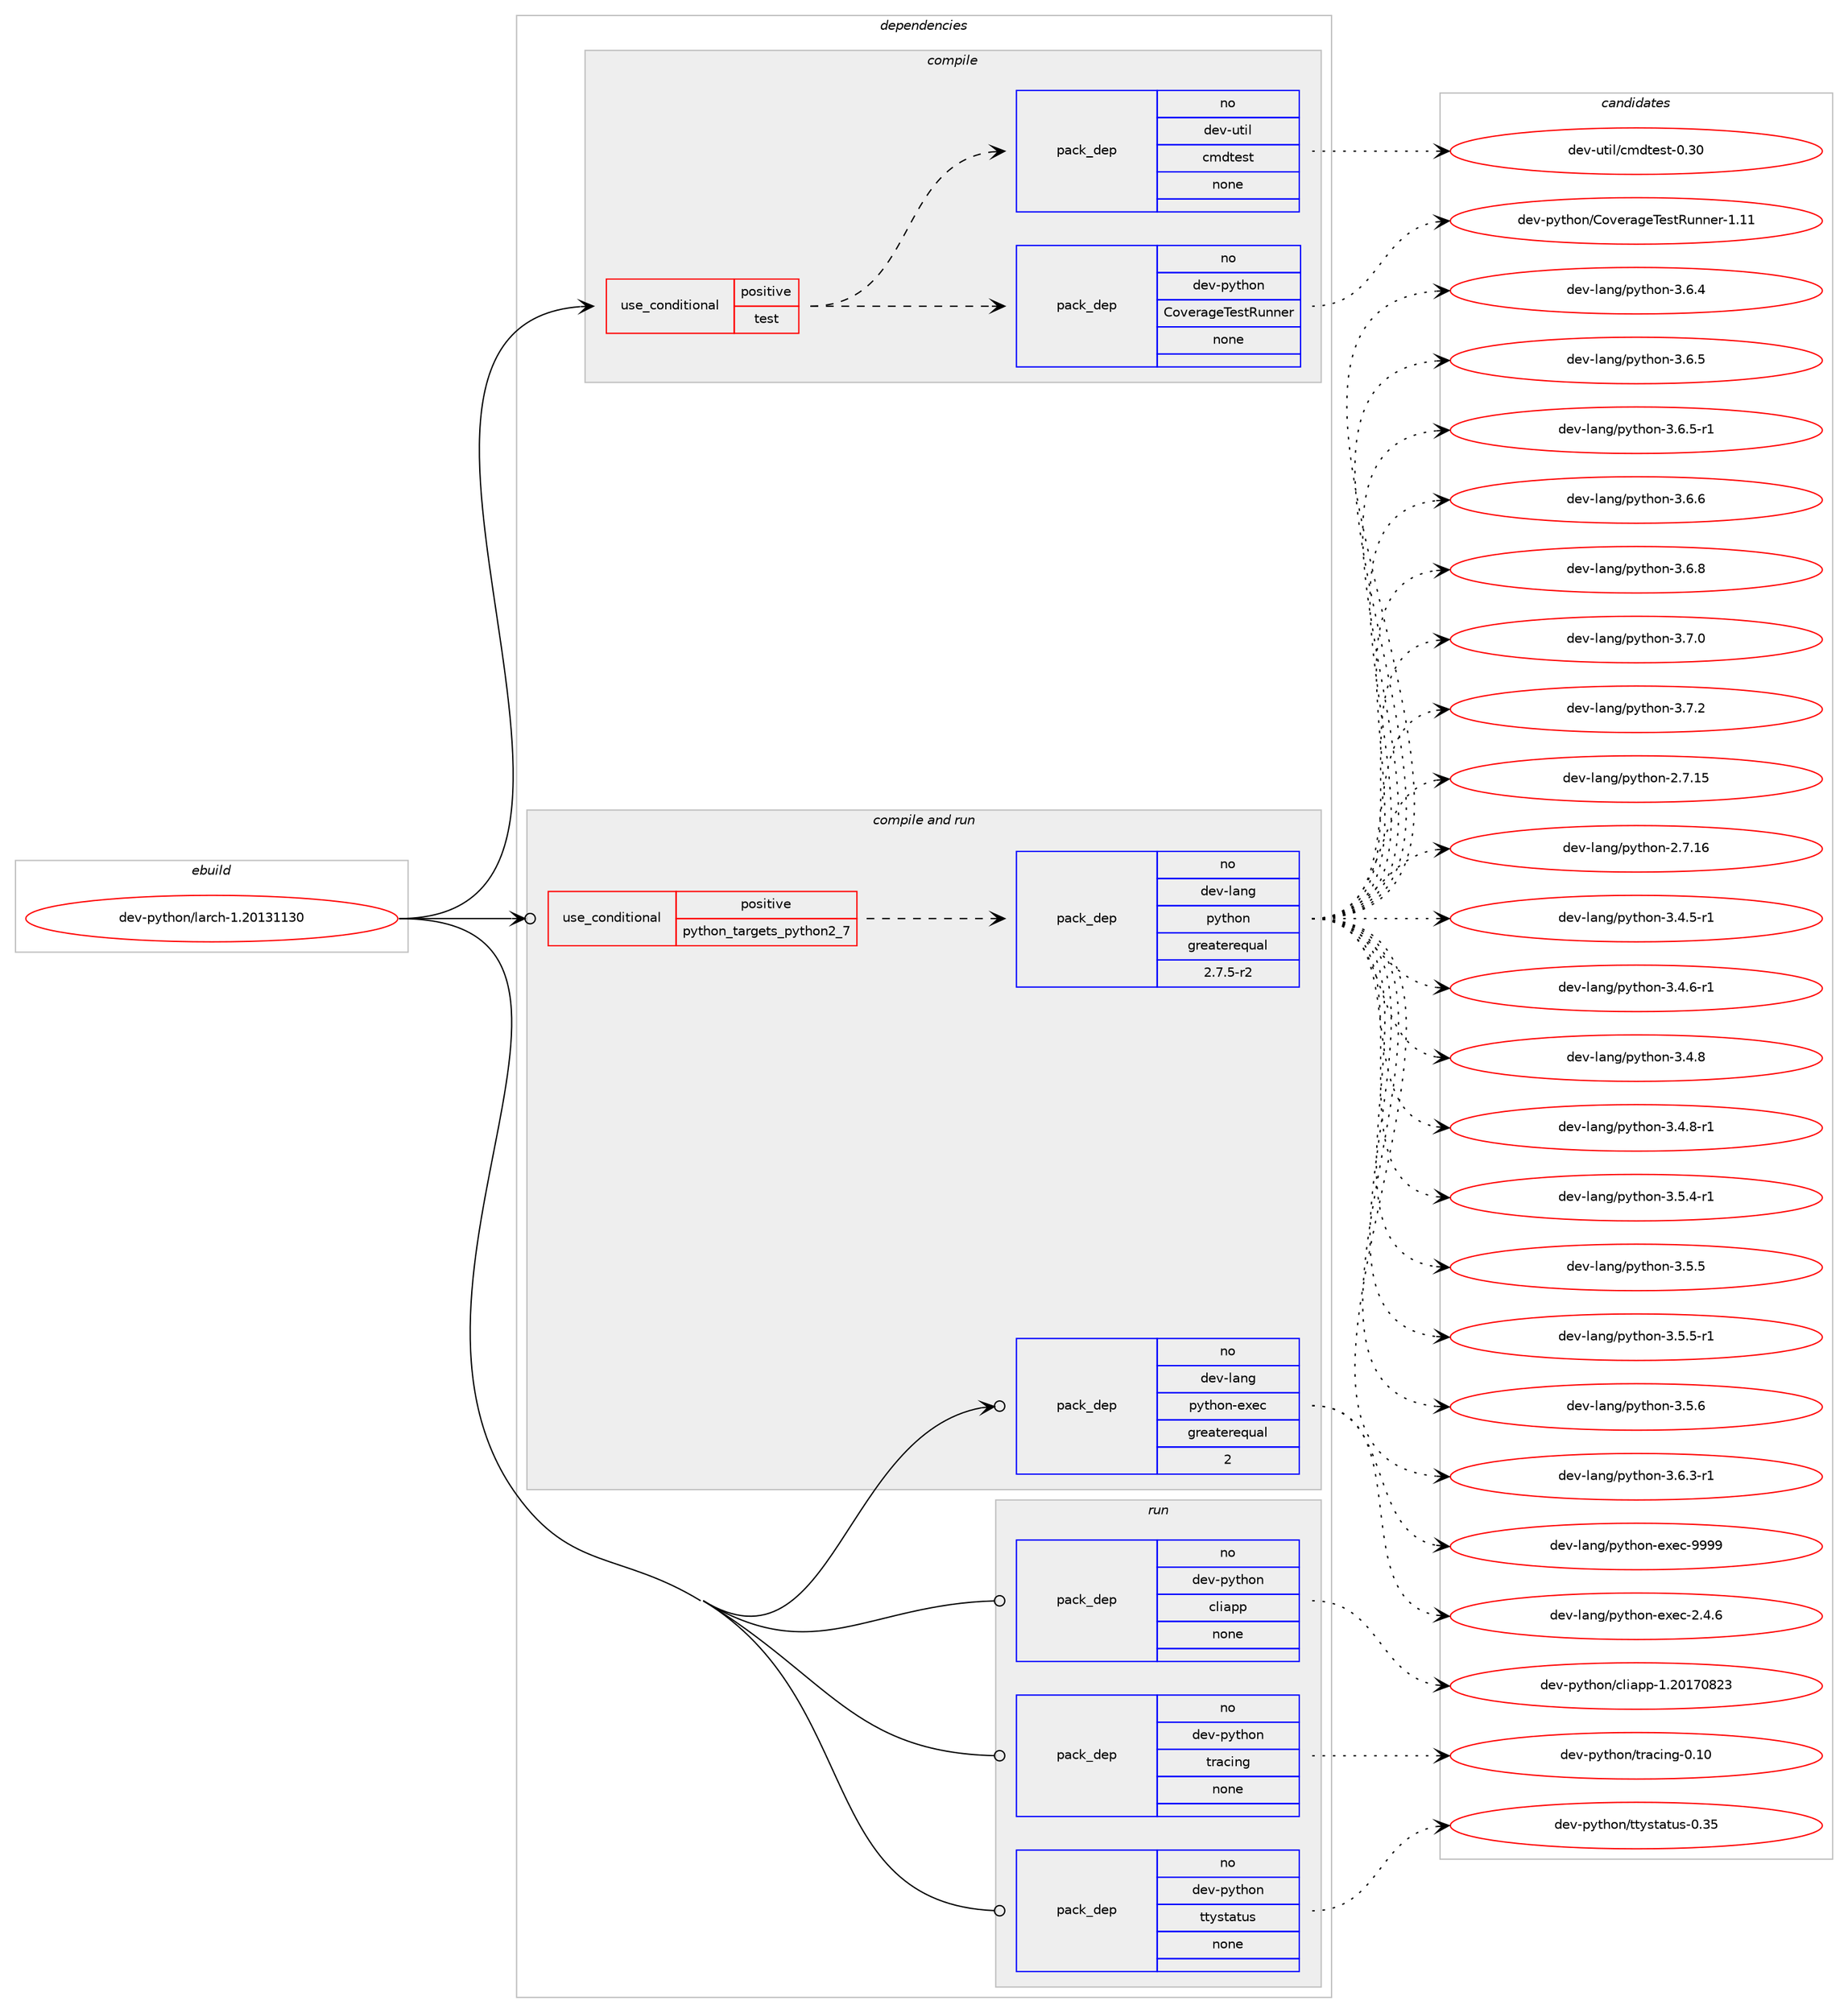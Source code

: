 digraph prolog {

# *************
# Graph options
# *************

newrank=true;
concentrate=true;
compound=true;
graph [rankdir=LR,fontname=Helvetica,fontsize=10,ranksep=1.5];#, ranksep=2.5, nodesep=0.2];
edge  [arrowhead=vee];
node  [fontname=Helvetica,fontsize=10];

# **********
# The ebuild
# **********

subgraph cluster_leftcol {
color=gray;
rank=same;
label=<<i>ebuild</i>>;
id [label="dev-python/larch-1.20131130", color=red, width=4, href="../dev-python/larch-1.20131130.svg"];
}

# ****************
# The dependencies
# ****************

subgraph cluster_midcol {
color=gray;
label=<<i>dependencies</i>>;
subgraph cluster_compile {
fillcolor="#eeeeee";
style=filled;
label=<<i>compile</i>>;
subgraph cond376725 {
dependency1416662 [label=<<TABLE BORDER="0" CELLBORDER="1" CELLSPACING="0" CELLPADDING="4"><TR><TD ROWSPAN="3" CELLPADDING="10">use_conditional</TD></TR><TR><TD>positive</TD></TR><TR><TD>test</TD></TR></TABLE>>, shape=none, color=red];
subgraph pack1016664 {
dependency1416663 [label=<<TABLE BORDER="0" CELLBORDER="1" CELLSPACING="0" CELLPADDING="4" WIDTH="220"><TR><TD ROWSPAN="6" CELLPADDING="30">pack_dep</TD></TR><TR><TD WIDTH="110">no</TD></TR><TR><TD>dev-python</TD></TR><TR><TD>CoverageTestRunner</TD></TR><TR><TD>none</TD></TR><TR><TD></TD></TR></TABLE>>, shape=none, color=blue];
}
dependency1416662:e -> dependency1416663:w [weight=20,style="dashed",arrowhead="vee"];
subgraph pack1016665 {
dependency1416664 [label=<<TABLE BORDER="0" CELLBORDER="1" CELLSPACING="0" CELLPADDING="4" WIDTH="220"><TR><TD ROWSPAN="6" CELLPADDING="30">pack_dep</TD></TR><TR><TD WIDTH="110">no</TD></TR><TR><TD>dev-util</TD></TR><TR><TD>cmdtest</TD></TR><TR><TD>none</TD></TR><TR><TD></TD></TR></TABLE>>, shape=none, color=blue];
}
dependency1416662:e -> dependency1416664:w [weight=20,style="dashed",arrowhead="vee"];
}
id:e -> dependency1416662:w [weight=20,style="solid",arrowhead="vee"];
}
subgraph cluster_compileandrun {
fillcolor="#eeeeee";
style=filled;
label=<<i>compile and run</i>>;
subgraph cond376726 {
dependency1416665 [label=<<TABLE BORDER="0" CELLBORDER="1" CELLSPACING="0" CELLPADDING="4"><TR><TD ROWSPAN="3" CELLPADDING="10">use_conditional</TD></TR><TR><TD>positive</TD></TR><TR><TD>python_targets_python2_7</TD></TR></TABLE>>, shape=none, color=red];
subgraph pack1016666 {
dependency1416666 [label=<<TABLE BORDER="0" CELLBORDER="1" CELLSPACING="0" CELLPADDING="4" WIDTH="220"><TR><TD ROWSPAN="6" CELLPADDING="30">pack_dep</TD></TR><TR><TD WIDTH="110">no</TD></TR><TR><TD>dev-lang</TD></TR><TR><TD>python</TD></TR><TR><TD>greaterequal</TD></TR><TR><TD>2.7.5-r2</TD></TR></TABLE>>, shape=none, color=blue];
}
dependency1416665:e -> dependency1416666:w [weight=20,style="dashed",arrowhead="vee"];
}
id:e -> dependency1416665:w [weight=20,style="solid",arrowhead="odotvee"];
subgraph pack1016667 {
dependency1416667 [label=<<TABLE BORDER="0" CELLBORDER="1" CELLSPACING="0" CELLPADDING="4" WIDTH="220"><TR><TD ROWSPAN="6" CELLPADDING="30">pack_dep</TD></TR><TR><TD WIDTH="110">no</TD></TR><TR><TD>dev-lang</TD></TR><TR><TD>python-exec</TD></TR><TR><TD>greaterequal</TD></TR><TR><TD>2</TD></TR></TABLE>>, shape=none, color=blue];
}
id:e -> dependency1416667:w [weight=20,style="solid",arrowhead="odotvee"];
}
subgraph cluster_run {
fillcolor="#eeeeee";
style=filled;
label=<<i>run</i>>;
subgraph pack1016668 {
dependency1416668 [label=<<TABLE BORDER="0" CELLBORDER="1" CELLSPACING="0" CELLPADDING="4" WIDTH="220"><TR><TD ROWSPAN="6" CELLPADDING="30">pack_dep</TD></TR><TR><TD WIDTH="110">no</TD></TR><TR><TD>dev-python</TD></TR><TR><TD>cliapp</TD></TR><TR><TD>none</TD></TR><TR><TD></TD></TR></TABLE>>, shape=none, color=blue];
}
id:e -> dependency1416668:w [weight=20,style="solid",arrowhead="odot"];
subgraph pack1016669 {
dependency1416669 [label=<<TABLE BORDER="0" CELLBORDER="1" CELLSPACING="0" CELLPADDING="4" WIDTH="220"><TR><TD ROWSPAN="6" CELLPADDING="30">pack_dep</TD></TR><TR><TD WIDTH="110">no</TD></TR><TR><TD>dev-python</TD></TR><TR><TD>tracing</TD></TR><TR><TD>none</TD></TR><TR><TD></TD></TR></TABLE>>, shape=none, color=blue];
}
id:e -> dependency1416669:w [weight=20,style="solid",arrowhead="odot"];
subgraph pack1016670 {
dependency1416670 [label=<<TABLE BORDER="0" CELLBORDER="1" CELLSPACING="0" CELLPADDING="4" WIDTH="220"><TR><TD ROWSPAN="6" CELLPADDING="30">pack_dep</TD></TR><TR><TD WIDTH="110">no</TD></TR><TR><TD>dev-python</TD></TR><TR><TD>ttystatus</TD></TR><TR><TD>none</TD></TR><TR><TD></TD></TR></TABLE>>, shape=none, color=blue];
}
id:e -> dependency1416670:w [weight=20,style="solid",arrowhead="odot"];
}
}

# **************
# The candidates
# **************

subgraph cluster_choices {
rank=same;
color=gray;
label=<<i>candidates</i>>;

subgraph choice1016664 {
color=black;
nodesep=1;
choice1001011184511212111610411111047671111181011149710310184101115116821171101101011144549464949 [label="dev-python/CoverageTestRunner-1.11", color=red, width=4,href="../dev-python/CoverageTestRunner-1.11.svg"];
dependency1416663:e -> choice1001011184511212111610411111047671111181011149710310184101115116821171101101011144549464949:w [style=dotted,weight="100"];
}
subgraph choice1016665 {
color=black;
nodesep=1;
choice1001011184511711610510847991091001161011151164548465148 [label="dev-util/cmdtest-0.30", color=red, width=4,href="../dev-util/cmdtest-0.30.svg"];
dependency1416664:e -> choice1001011184511711610510847991091001161011151164548465148:w [style=dotted,weight="100"];
}
subgraph choice1016666 {
color=black;
nodesep=1;
choice10010111845108971101034711212111610411111045504655464953 [label="dev-lang/python-2.7.15", color=red, width=4,href="../dev-lang/python-2.7.15.svg"];
choice10010111845108971101034711212111610411111045504655464954 [label="dev-lang/python-2.7.16", color=red, width=4,href="../dev-lang/python-2.7.16.svg"];
choice1001011184510897110103471121211161041111104551465246534511449 [label="dev-lang/python-3.4.5-r1", color=red, width=4,href="../dev-lang/python-3.4.5-r1.svg"];
choice1001011184510897110103471121211161041111104551465246544511449 [label="dev-lang/python-3.4.6-r1", color=red, width=4,href="../dev-lang/python-3.4.6-r1.svg"];
choice100101118451089711010347112121116104111110455146524656 [label="dev-lang/python-3.4.8", color=red, width=4,href="../dev-lang/python-3.4.8.svg"];
choice1001011184510897110103471121211161041111104551465246564511449 [label="dev-lang/python-3.4.8-r1", color=red, width=4,href="../dev-lang/python-3.4.8-r1.svg"];
choice1001011184510897110103471121211161041111104551465346524511449 [label="dev-lang/python-3.5.4-r1", color=red, width=4,href="../dev-lang/python-3.5.4-r1.svg"];
choice100101118451089711010347112121116104111110455146534653 [label="dev-lang/python-3.5.5", color=red, width=4,href="../dev-lang/python-3.5.5.svg"];
choice1001011184510897110103471121211161041111104551465346534511449 [label="dev-lang/python-3.5.5-r1", color=red, width=4,href="../dev-lang/python-3.5.5-r1.svg"];
choice100101118451089711010347112121116104111110455146534654 [label="dev-lang/python-3.5.6", color=red, width=4,href="../dev-lang/python-3.5.6.svg"];
choice1001011184510897110103471121211161041111104551465446514511449 [label="dev-lang/python-3.6.3-r1", color=red, width=4,href="../dev-lang/python-3.6.3-r1.svg"];
choice100101118451089711010347112121116104111110455146544652 [label="dev-lang/python-3.6.4", color=red, width=4,href="../dev-lang/python-3.6.4.svg"];
choice100101118451089711010347112121116104111110455146544653 [label="dev-lang/python-3.6.5", color=red, width=4,href="../dev-lang/python-3.6.5.svg"];
choice1001011184510897110103471121211161041111104551465446534511449 [label="dev-lang/python-3.6.5-r1", color=red, width=4,href="../dev-lang/python-3.6.5-r1.svg"];
choice100101118451089711010347112121116104111110455146544654 [label="dev-lang/python-3.6.6", color=red, width=4,href="../dev-lang/python-3.6.6.svg"];
choice100101118451089711010347112121116104111110455146544656 [label="dev-lang/python-3.6.8", color=red, width=4,href="../dev-lang/python-3.6.8.svg"];
choice100101118451089711010347112121116104111110455146554648 [label="dev-lang/python-3.7.0", color=red, width=4,href="../dev-lang/python-3.7.0.svg"];
choice100101118451089711010347112121116104111110455146554650 [label="dev-lang/python-3.7.2", color=red, width=4,href="../dev-lang/python-3.7.2.svg"];
dependency1416666:e -> choice10010111845108971101034711212111610411111045504655464953:w [style=dotted,weight="100"];
dependency1416666:e -> choice10010111845108971101034711212111610411111045504655464954:w [style=dotted,weight="100"];
dependency1416666:e -> choice1001011184510897110103471121211161041111104551465246534511449:w [style=dotted,weight="100"];
dependency1416666:e -> choice1001011184510897110103471121211161041111104551465246544511449:w [style=dotted,weight="100"];
dependency1416666:e -> choice100101118451089711010347112121116104111110455146524656:w [style=dotted,weight="100"];
dependency1416666:e -> choice1001011184510897110103471121211161041111104551465246564511449:w [style=dotted,weight="100"];
dependency1416666:e -> choice1001011184510897110103471121211161041111104551465346524511449:w [style=dotted,weight="100"];
dependency1416666:e -> choice100101118451089711010347112121116104111110455146534653:w [style=dotted,weight="100"];
dependency1416666:e -> choice1001011184510897110103471121211161041111104551465346534511449:w [style=dotted,weight="100"];
dependency1416666:e -> choice100101118451089711010347112121116104111110455146534654:w [style=dotted,weight="100"];
dependency1416666:e -> choice1001011184510897110103471121211161041111104551465446514511449:w [style=dotted,weight="100"];
dependency1416666:e -> choice100101118451089711010347112121116104111110455146544652:w [style=dotted,weight="100"];
dependency1416666:e -> choice100101118451089711010347112121116104111110455146544653:w [style=dotted,weight="100"];
dependency1416666:e -> choice1001011184510897110103471121211161041111104551465446534511449:w [style=dotted,weight="100"];
dependency1416666:e -> choice100101118451089711010347112121116104111110455146544654:w [style=dotted,weight="100"];
dependency1416666:e -> choice100101118451089711010347112121116104111110455146544656:w [style=dotted,weight="100"];
dependency1416666:e -> choice100101118451089711010347112121116104111110455146554648:w [style=dotted,weight="100"];
dependency1416666:e -> choice100101118451089711010347112121116104111110455146554650:w [style=dotted,weight="100"];
}
subgraph choice1016667 {
color=black;
nodesep=1;
choice1001011184510897110103471121211161041111104510112010199455046524654 [label="dev-lang/python-exec-2.4.6", color=red, width=4,href="../dev-lang/python-exec-2.4.6.svg"];
choice10010111845108971101034711212111610411111045101120101994557575757 [label="dev-lang/python-exec-9999", color=red, width=4,href="../dev-lang/python-exec-9999.svg"];
dependency1416667:e -> choice1001011184510897110103471121211161041111104510112010199455046524654:w [style=dotted,weight="100"];
dependency1416667:e -> choice10010111845108971101034711212111610411111045101120101994557575757:w [style=dotted,weight="100"];
}
subgraph choice1016668 {
color=black;
nodesep=1;
choice100101118451121211161041111104799108105971121124549465048495548565051 [label="dev-python/cliapp-1.20170823", color=red, width=4,href="../dev-python/cliapp-1.20170823.svg"];
dependency1416668:e -> choice100101118451121211161041111104799108105971121124549465048495548565051:w [style=dotted,weight="100"];
}
subgraph choice1016669 {
color=black;
nodesep=1;
choice100101118451121211161041111104711611497991051101034548464948 [label="dev-python/tracing-0.10", color=red, width=4,href="../dev-python/tracing-0.10.svg"];
dependency1416669:e -> choice100101118451121211161041111104711611497991051101034548464948:w [style=dotted,weight="100"];
}
subgraph choice1016670 {
color=black;
nodesep=1;
choice1001011184511212111610411111047116116121115116971161171154548465153 [label="dev-python/ttystatus-0.35", color=red, width=4,href="../dev-python/ttystatus-0.35.svg"];
dependency1416670:e -> choice1001011184511212111610411111047116116121115116971161171154548465153:w [style=dotted,weight="100"];
}
}

}

